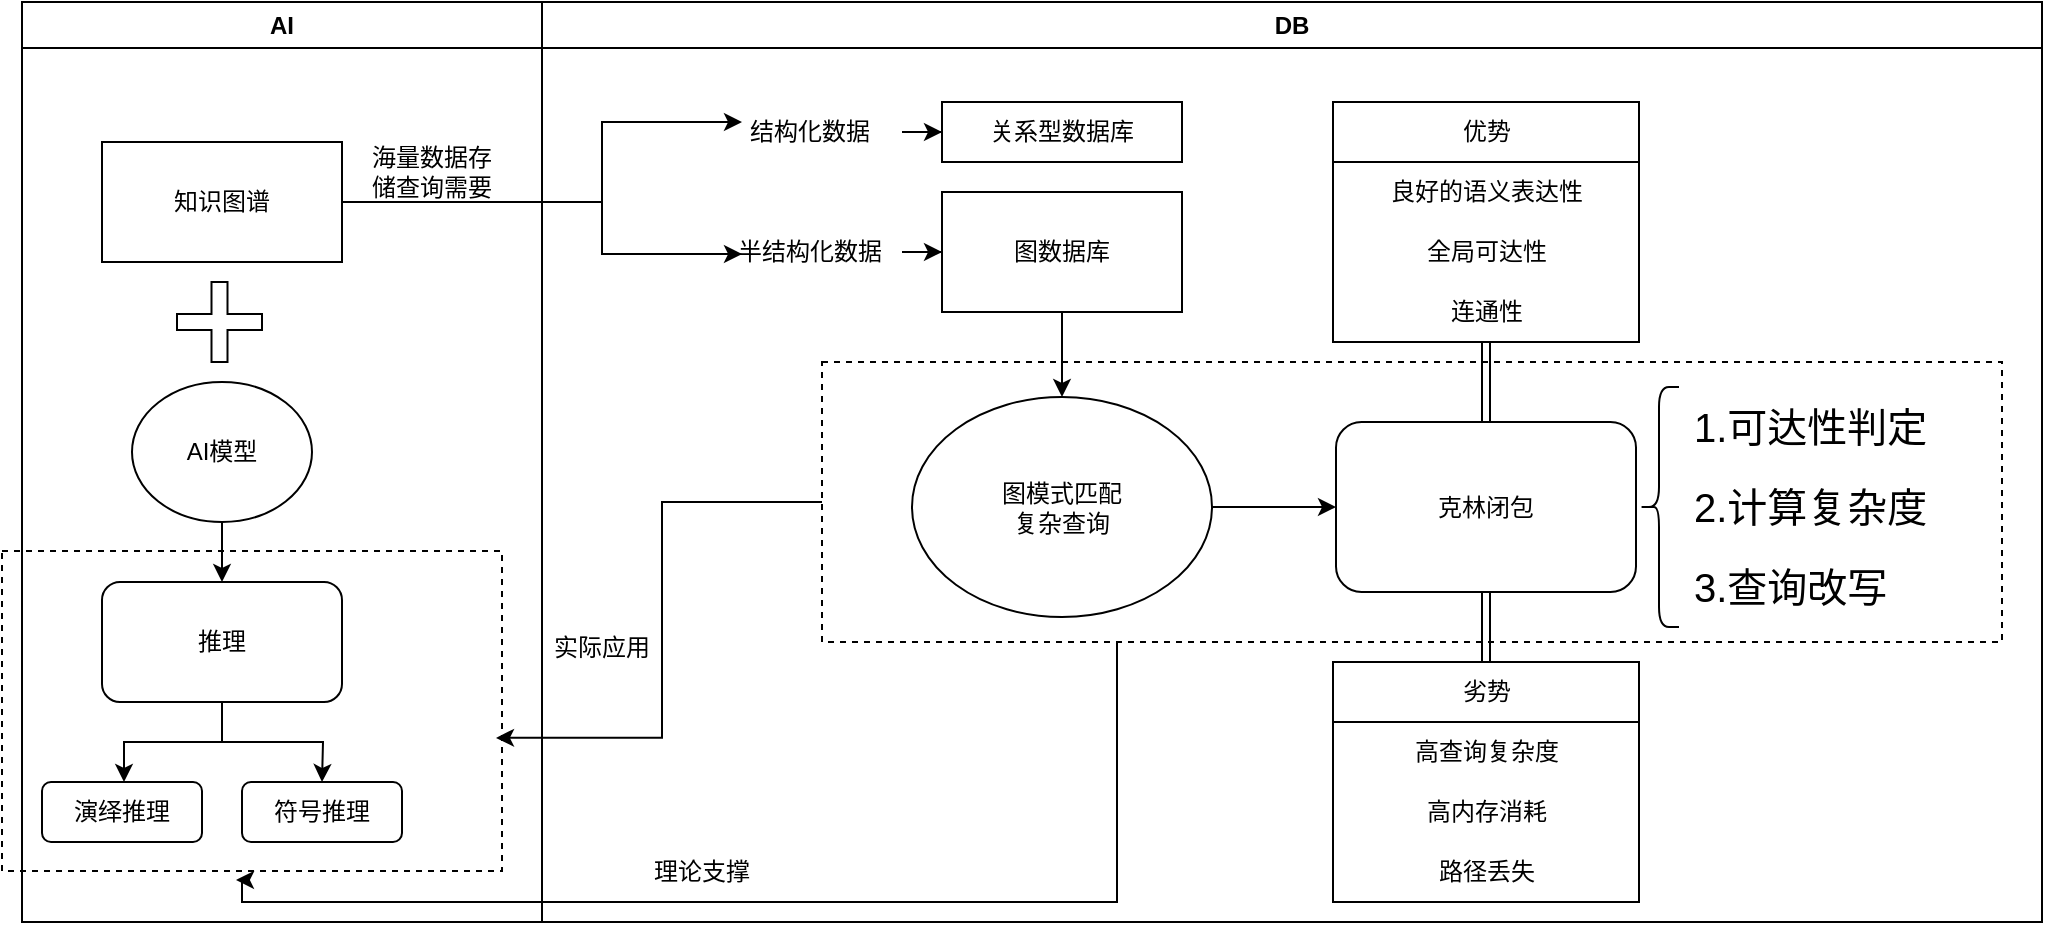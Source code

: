 <mxfile version="26.0.16">
  <diagram name="第 1 页" id="YGkIGhc8p6K3rBfSbEaT">
    <mxGraphModel dx="1434" dy="746" grid="1" gridSize="10" guides="1" tooltips="1" connect="1" arrows="1" fold="1" page="1" pageScale="1" pageWidth="827" pageHeight="1169" math="0" shadow="0">
      <root>
        <mxCell id="0" />
        <mxCell id="1" parent="0" />
        <mxCell id="_HnQ62RtuMs_b8dpjfm0-2" value="DB" style="swimlane;whiteSpace=wrap;html=1;align=center;" vertex="1" parent="1">
          <mxGeometry x="270" y="150" width="750" height="460" as="geometry" />
        </mxCell>
        <mxCell id="_HnQ62RtuMs_b8dpjfm0-14" style="edgeStyle=orthogonalEdgeStyle;rounded=0;orthogonalLoop=1;jettySize=auto;html=1;entryX=0;entryY=0.5;entryDx=0;entryDy=0;" edge="1" parent="_HnQ62RtuMs_b8dpjfm0-2" source="_HnQ62RtuMs_b8dpjfm0-10" target="_HnQ62RtuMs_b8dpjfm0-12">
          <mxGeometry relative="1" as="geometry" />
        </mxCell>
        <mxCell id="_HnQ62RtuMs_b8dpjfm0-10" value="结构化数据" style="text;html=1;align=center;verticalAlign=middle;whiteSpace=wrap;rounded=0;" vertex="1" parent="_HnQ62RtuMs_b8dpjfm0-2">
          <mxGeometry x="84" y="50" width="100" height="30" as="geometry" />
        </mxCell>
        <mxCell id="_HnQ62RtuMs_b8dpjfm0-16" style="edgeStyle=orthogonalEdgeStyle;rounded=0;orthogonalLoop=1;jettySize=auto;html=1;entryX=0;entryY=0.5;entryDx=0;entryDy=0;" edge="1" parent="_HnQ62RtuMs_b8dpjfm0-2" source="_HnQ62RtuMs_b8dpjfm0-11" target="_HnQ62RtuMs_b8dpjfm0-15">
          <mxGeometry relative="1" as="geometry" />
        </mxCell>
        <mxCell id="_HnQ62RtuMs_b8dpjfm0-11" value="半结构化数据" style="text;html=1;align=center;verticalAlign=middle;whiteSpace=wrap;rounded=0;" vertex="1" parent="_HnQ62RtuMs_b8dpjfm0-2">
          <mxGeometry x="84" y="110" width="100" height="30" as="geometry" />
        </mxCell>
        <mxCell id="_HnQ62RtuMs_b8dpjfm0-12" value="关系型数据库" style="rounded=0;whiteSpace=wrap;html=1;" vertex="1" parent="_HnQ62RtuMs_b8dpjfm0-2">
          <mxGeometry x="200" y="50" width="120" height="30" as="geometry" />
        </mxCell>
        <mxCell id="_HnQ62RtuMs_b8dpjfm0-18" style="edgeStyle=orthogonalEdgeStyle;rounded=0;orthogonalLoop=1;jettySize=auto;html=1;exitX=0.5;exitY=1;exitDx=0;exitDy=0;entryX=0.5;entryY=0;entryDx=0;entryDy=0;" edge="1" parent="_HnQ62RtuMs_b8dpjfm0-2" source="_HnQ62RtuMs_b8dpjfm0-15" target="_HnQ62RtuMs_b8dpjfm0-17">
          <mxGeometry relative="1" as="geometry" />
        </mxCell>
        <mxCell id="_HnQ62RtuMs_b8dpjfm0-15" value="图数据库" style="rounded=0;whiteSpace=wrap;html=1;" vertex="1" parent="_HnQ62RtuMs_b8dpjfm0-2">
          <mxGeometry x="200" y="95" width="120" height="60" as="geometry" />
        </mxCell>
        <mxCell id="_HnQ62RtuMs_b8dpjfm0-41" style="edgeStyle=orthogonalEdgeStyle;rounded=0;orthogonalLoop=1;jettySize=auto;html=1;" edge="1" parent="_HnQ62RtuMs_b8dpjfm0-2" source="_HnQ62RtuMs_b8dpjfm0-17" target="_HnQ62RtuMs_b8dpjfm0-40">
          <mxGeometry relative="1" as="geometry" />
        </mxCell>
        <mxCell id="_HnQ62RtuMs_b8dpjfm0-17" value="图模式匹配&lt;div&gt;复杂查询&lt;/div&gt;" style="ellipse;whiteSpace=wrap;html=1;" vertex="1" parent="_HnQ62RtuMs_b8dpjfm0-2">
          <mxGeometry x="185" y="197.5" width="150" height="110" as="geometry" />
        </mxCell>
        <mxCell id="_HnQ62RtuMs_b8dpjfm0-40" value="克林闭包" style="rounded=1;whiteSpace=wrap;html=1;" vertex="1" parent="_HnQ62RtuMs_b8dpjfm0-2">
          <mxGeometry x="397" y="210" width="150" height="85" as="geometry" />
        </mxCell>
        <mxCell id="_HnQ62RtuMs_b8dpjfm0-84" value="" style="edgeStyle=orthogonalEdgeStyle;rounded=0;orthogonalLoop=1;jettySize=auto;html=1;shape=link;" edge="1" parent="_HnQ62RtuMs_b8dpjfm0-2" source="_HnQ62RtuMs_b8dpjfm0-50" target="_HnQ62RtuMs_b8dpjfm0-40">
          <mxGeometry relative="1" as="geometry" />
        </mxCell>
        <mxCell id="_HnQ62RtuMs_b8dpjfm0-50" value="优势" style="swimlane;fontStyle=0;childLayout=stackLayout;horizontal=1;startSize=30;horizontalStack=0;resizeParent=1;resizeParentMax=0;resizeLast=0;collapsible=1;marginBottom=0;whiteSpace=wrap;html=1;" vertex="1" parent="_HnQ62RtuMs_b8dpjfm0-2">
          <mxGeometry x="395.5" y="50" width="153" height="120" as="geometry" />
        </mxCell>
        <mxCell id="_HnQ62RtuMs_b8dpjfm0-51" value="良好的语义表达性" style="text;strokeColor=none;fillColor=none;align=center;verticalAlign=middle;spacingLeft=4;spacingRight=4;overflow=hidden;points=[[0,0.5],[1,0.5]];portConstraint=eastwest;rotatable=0;whiteSpace=wrap;html=1;" vertex="1" parent="_HnQ62RtuMs_b8dpjfm0-50">
          <mxGeometry y="30" width="153" height="30" as="geometry" />
        </mxCell>
        <mxCell id="_HnQ62RtuMs_b8dpjfm0-52" value="全局可达性" style="text;strokeColor=none;fillColor=none;align=center;verticalAlign=middle;spacingLeft=4;spacingRight=4;overflow=hidden;points=[[0,0.5],[1,0.5]];portConstraint=eastwest;rotatable=0;whiteSpace=wrap;html=1;" vertex="1" parent="_HnQ62RtuMs_b8dpjfm0-50">
          <mxGeometry y="60" width="153" height="30" as="geometry" />
        </mxCell>
        <mxCell id="_HnQ62RtuMs_b8dpjfm0-53" value="连通性" style="text;strokeColor=none;fillColor=none;align=center;verticalAlign=middle;spacingLeft=4;spacingRight=4;overflow=hidden;points=[[0,0.5],[1,0.5]];portConstraint=eastwest;rotatable=0;whiteSpace=wrap;html=1;" vertex="1" parent="_HnQ62RtuMs_b8dpjfm0-50">
          <mxGeometry y="90" width="153" height="30" as="geometry" />
        </mxCell>
        <mxCell id="_HnQ62RtuMs_b8dpjfm0-85" style="rounded=0;orthogonalLoop=1;jettySize=auto;html=1;entryX=0.5;entryY=1;entryDx=0;entryDy=0;shape=link;" edge="1" parent="_HnQ62RtuMs_b8dpjfm0-2" source="_HnQ62RtuMs_b8dpjfm0-69" target="_HnQ62RtuMs_b8dpjfm0-40">
          <mxGeometry relative="1" as="geometry" />
        </mxCell>
        <mxCell id="_HnQ62RtuMs_b8dpjfm0-69" value="劣势" style="swimlane;fontStyle=0;childLayout=stackLayout;horizontal=1;startSize=30;horizontalStack=0;resizeParent=1;resizeParentMax=0;resizeLast=0;collapsible=1;marginBottom=0;whiteSpace=wrap;html=1;" vertex="1" parent="_HnQ62RtuMs_b8dpjfm0-2">
          <mxGeometry x="395.5" y="330" width="153" height="120" as="geometry" />
        </mxCell>
        <mxCell id="_HnQ62RtuMs_b8dpjfm0-70" value="高查询复杂度" style="text;strokeColor=none;fillColor=none;align=center;verticalAlign=middle;spacingLeft=4;spacingRight=4;overflow=hidden;points=[[0,0.5],[1,0.5]];portConstraint=eastwest;rotatable=0;whiteSpace=wrap;html=1;" vertex="1" parent="_HnQ62RtuMs_b8dpjfm0-69">
          <mxGeometry y="30" width="153" height="30" as="geometry" />
        </mxCell>
        <mxCell id="_HnQ62RtuMs_b8dpjfm0-72" value="高内存消耗" style="text;strokeColor=none;fillColor=none;align=center;verticalAlign=middle;spacingLeft=4;spacingRight=4;overflow=hidden;points=[[0,0.5],[1,0.5]];portConstraint=eastwest;rotatable=0;whiteSpace=wrap;html=1;" vertex="1" parent="_HnQ62RtuMs_b8dpjfm0-69">
          <mxGeometry y="60" width="153" height="30" as="geometry" />
        </mxCell>
        <mxCell id="_HnQ62RtuMs_b8dpjfm0-71" value="路径丢失" style="text;strokeColor=none;fillColor=none;align=center;verticalAlign=middle;spacingLeft=4;spacingRight=4;overflow=hidden;points=[[0,0.5],[1,0.5]];portConstraint=eastwest;rotatable=0;whiteSpace=wrap;html=1;" vertex="1" parent="_HnQ62RtuMs_b8dpjfm0-69">
          <mxGeometry y="90" width="153" height="30" as="geometry" />
        </mxCell>
        <mxCell id="_HnQ62RtuMs_b8dpjfm0-81" value="" style="shape=curlyBracket;whiteSpace=wrap;html=1;rounded=1;labelPosition=left;verticalLabelPosition=middle;align=right;verticalAlign=middle;" vertex="1" parent="_HnQ62RtuMs_b8dpjfm0-2">
          <mxGeometry x="548.5" y="192.5" width="20" height="120" as="geometry" />
        </mxCell>
        <mxCell id="_HnQ62RtuMs_b8dpjfm0-88" value="" style="shape=table;startSize=0;container=1;collapsible=0;childLayout=tableLayout;fontSize=20;fillColor=none;strokeColor=none;" vertex="1" parent="_HnQ62RtuMs_b8dpjfm0-2">
          <mxGeometry x="568.5" y="192.5" width="170" height="117.5" as="geometry" />
        </mxCell>
        <mxCell id="_HnQ62RtuMs_b8dpjfm0-89" value="" style="shape=tableRow;horizontal=0;startSize=0;swimlaneHead=0;swimlaneBody=0;strokeColor=inherit;top=0;left=0;bottom=0;right=0;collapsible=0;dropTarget=0;fillColor=none;points=[[0,0.5],[1,0.5]];portConstraint=eastwest;fontSize=16;" vertex="1" parent="_HnQ62RtuMs_b8dpjfm0-88">
          <mxGeometry width="170" height="39" as="geometry" />
        </mxCell>
        <mxCell id="_HnQ62RtuMs_b8dpjfm0-90" value="1.可达性判定" style="shape=partialRectangle;html=1;whiteSpace=wrap;connectable=0;strokeColor=inherit;overflow=hidden;fillColor=none;top=0;left=0;bottom=0;right=0;pointerEvents=1;fontSize=20;align=left;spacingLeft=5;" vertex="1" parent="_HnQ62RtuMs_b8dpjfm0-89">
          <mxGeometry width="170" height="39" as="geometry">
            <mxRectangle width="170" height="39" as="alternateBounds" />
          </mxGeometry>
        </mxCell>
        <mxCell id="_HnQ62RtuMs_b8dpjfm0-91" value="" style="shape=tableRow;horizontal=0;startSize=0;swimlaneHead=0;swimlaneBody=0;strokeColor=inherit;top=0;left=0;bottom=0;right=0;collapsible=0;dropTarget=0;fillColor=none;points=[[0,0.5],[1,0.5]];portConstraint=eastwest;fontSize=16;" vertex="1" parent="_HnQ62RtuMs_b8dpjfm0-88">
          <mxGeometry y="39" width="170" height="41" as="geometry" />
        </mxCell>
        <mxCell id="_HnQ62RtuMs_b8dpjfm0-92" value="2.计算复杂度" style="shape=partialRectangle;html=1;whiteSpace=wrap;connectable=0;strokeColor=inherit;overflow=hidden;fillColor=none;top=0;left=0;bottom=0;right=0;pointerEvents=1;fontSize=20;align=left;spacingLeft=5;" vertex="1" parent="_HnQ62RtuMs_b8dpjfm0-91">
          <mxGeometry width="170" height="41" as="geometry">
            <mxRectangle width="170" height="41" as="alternateBounds" />
          </mxGeometry>
        </mxCell>
        <mxCell id="_HnQ62RtuMs_b8dpjfm0-93" value="" style="shape=tableRow;horizontal=0;startSize=0;swimlaneHead=0;swimlaneBody=0;strokeColor=inherit;top=0;left=0;bottom=0;right=0;collapsible=0;dropTarget=0;fillColor=none;points=[[0,0.5],[1,0.5]];portConstraint=eastwest;fontSize=16;" vertex="1" parent="_HnQ62RtuMs_b8dpjfm0-88">
          <mxGeometry y="80" width="170" height="38" as="geometry" />
        </mxCell>
        <mxCell id="_HnQ62RtuMs_b8dpjfm0-94" value="3.查询改写" style="shape=partialRectangle;html=1;whiteSpace=wrap;connectable=0;strokeColor=inherit;overflow=hidden;fillColor=none;top=0;left=0;bottom=0;right=0;pointerEvents=1;fontSize=20;align=left;spacingLeft=5;" vertex="1" parent="_HnQ62RtuMs_b8dpjfm0-93">
          <mxGeometry width="170" height="38" as="geometry">
            <mxRectangle width="170" height="38" as="alternateBounds" />
          </mxGeometry>
        </mxCell>
        <mxCell id="_HnQ62RtuMs_b8dpjfm0-97" value="" style="rounded=0;whiteSpace=wrap;html=1;fillColor=none;dashed=1;" vertex="1" parent="_HnQ62RtuMs_b8dpjfm0-2">
          <mxGeometry x="140" y="180" width="590" height="140" as="geometry" />
        </mxCell>
        <mxCell id="_HnQ62RtuMs_b8dpjfm0-105" value="实际应用" style="text;html=1;align=center;verticalAlign=middle;whiteSpace=wrap;rounded=0;" vertex="1" parent="_HnQ62RtuMs_b8dpjfm0-2">
          <mxGeometry y="307.5" width="60" height="30" as="geometry" />
        </mxCell>
        <mxCell id="_HnQ62RtuMs_b8dpjfm0-106" value="理论支撑" style="text;html=1;align=center;verticalAlign=middle;whiteSpace=wrap;rounded=0;" vertex="1" parent="_HnQ62RtuMs_b8dpjfm0-2">
          <mxGeometry x="50" y="420" width="60" height="30" as="geometry" />
        </mxCell>
        <mxCell id="_HnQ62RtuMs_b8dpjfm0-6" style="edgeStyle=orthogonalEdgeStyle;rounded=0;orthogonalLoop=1;jettySize=auto;html=1;" edge="1" parent="1" source="_HnQ62RtuMs_b8dpjfm0-5">
          <mxGeometry relative="1" as="geometry">
            <mxPoint x="370" y="210" as="targetPoint" />
            <Array as="points">
              <mxPoint x="300" y="250" />
              <mxPoint x="300" y="210" />
            </Array>
          </mxGeometry>
        </mxCell>
        <mxCell id="_HnQ62RtuMs_b8dpjfm0-9" style="edgeStyle=orthogonalEdgeStyle;rounded=0;orthogonalLoop=1;jettySize=auto;html=1;" edge="1" parent="1" source="_HnQ62RtuMs_b8dpjfm0-5">
          <mxGeometry relative="1" as="geometry">
            <mxPoint x="370" y="276" as="targetPoint" />
            <Array as="points">
              <mxPoint x="300" y="250" />
              <mxPoint x="300" y="276" />
            </Array>
          </mxGeometry>
        </mxCell>
        <mxCell id="_HnQ62RtuMs_b8dpjfm0-1" value="AI" style="swimlane;whiteSpace=wrap;html=1;" vertex="1" parent="1">
          <mxGeometry x="10" y="150" width="260" height="460" as="geometry" />
        </mxCell>
        <mxCell id="_HnQ62RtuMs_b8dpjfm0-5" value="知识图谱" style="rounded=0;whiteSpace=wrap;html=1;" vertex="1" parent="_HnQ62RtuMs_b8dpjfm0-1">
          <mxGeometry x="40" y="70" width="120" height="60" as="geometry" />
        </mxCell>
        <mxCell id="_HnQ62RtuMs_b8dpjfm0-21" value="AI模型" style="ellipse;whiteSpace=wrap;html=1;" vertex="1" parent="_HnQ62RtuMs_b8dpjfm0-1">
          <mxGeometry x="55" y="190" width="90" height="70" as="geometry" />
        </mxCell>
        <mxCell id="_HnQ62RtuMs_b8dpjfm0-23" value="" style="shape=cross;whiteSpace=wrap;html=1;" vertex="1" parent="_HnQ62RtuMs_b8dpjfm0-1">
          <mxGeometry x="77.5" y="140" width="42.5" height="40" as="geometry" />
        </mxCell>
        <mxCell id="_HnQ62RtuMs_b8dpjfm0-27" style="edgeStyle=orthogonalEdgeStyle;rounded=0;orthogonalLoop=1;jettySize=auto;html=1;" edge="1" parent="_HnQ62RtuMs_b8dpjfm0-1" source="_HnQ62RtuMs_b8dpjfm0-25">
          <mxGeometry relative="1" as="geometry">
            <mxPoint x="150" y="390" as="targetPoint" />
          </mxGeometry>
        </mxCell>
        <mxCell id="_HnQ62RtuMs_b8dpjfm0-25" value="推理" style="rounded=1;whiteSpace=wrap;html=1;" vertex="1" parent="_HnQ62RtuMs_b8dpjfm0-1">
          <mxGeometry x="40" y="290" width="120" height="60" as="geometry" />
        </mxCell>
        <mxCell id="_HnQ62RtuMs_b8dpjfm0-24" style="edgeStyle=orthogonalEdgeStyle;rounded=0;orthogonalLoop=1;jettySize=auto;html=1;" edge="1" parent="_HnQ62RtuMs_b8dpjfm0-1" source="_HnQ62RtuMs_b8dpjfm0-21" target="_HnQ62RtuMs_b8dpjfm0-25">
          <mxGeometry relative="1" as="geometry">
            <mxPoint x="100" y="300" as="targetPoint" />
          </mxGeometry>
        </mxCell>
        <mxCell id="_HnQ62RtuMs_b8dpjfm0-28" value="演绎推理" style="rounded=1;whiteSpace=wrap;html=1;" vertex="1" parent="_HnQ62RtuMs_b8dpjfm0-1">
          <mxGeometry x="10" y="390" width="80" height="30" as="geometry" />
        </mxCell>
        <mxCell id="_HnQ62RtuMs_b8dpjfm0-26" style="edgeStyle=orthogonalEdgeStyle;rounded=0;orthogonalLoop=1;jettySize=auto;html=1;" edge="1" parent="_HnQ62RtuMs_b8dpjfm0-1" source="_HnQ62RtuMs_b8dpjfm0-25" target="_HnQ62RtuMs_b8dpjfm0-28">
          <mxGeometry relative="1" as="geometry">
            <mxPoint x="50" y="390" as="targetPoint" />
            <Array as="points">
              <mxPoint x="100" y="370" />
              <mxPoint x="51" y="370" />
            </Array>
          </mxGeometry>
        </mxCell>
        <mxCell id="_HnQ62RtuMs_b8dpjfm0-38" value="符号推理" style="rounded=1;whiteSpace=wrap;html=1;" vertex="1" parent="_HnQ62RtuMs_b8dpjfm0-1">
          <mxGeometry x="110" y="390" width="80" height="30" as="geometry" />
        </mxCell>
        <mxCell id="_HnQ62RtuMs_b8dpjfm0-101" value="" style="rounded=0;whiteSpace=wrap;html=1;fillColor=none;dashed=1;" vertex="1" parent="_HnQ62RtuMs_b8dpjfm0-1">
          <mxGeometry x="-10" y="274.5" width="250" height="160" as="geometry" />
        </mxCell>
        <mxCell id="_HnQ62RtuMs_b8dpjfm0-107" value="海量数据存储查询需要" style="text;html=1;align=center;verticalAlign=middle;whiteSpace=wrap;rounded=0;" vertex="1" parent="_HnQ62RtuMs_b8dpjfm0-1">
          <mxGeometry x="170" y="70" width="70" height="30" as="geometry" />
        </mxCell>
        <mxCell id="_HnQ62RtuMs_b8dpjfm0-102" style="edgeStyle=orthogonalEdgeStyle;rounded=0;orthogonalLoop=1;jettySize=auto;html=1;exitX=0;exitY=0.5;exitDx=0;exitDy=0;entryX=0.988;entryY=0.584;entryDx=0;entryDy=0;entryPerimeter=0;" edge="1" parent="1" source="_HnQ62RtuMs_b8dpjfm0-97" target="_HnQ62RtuMs_b8dpjfm0-101">
          <mxGeometry relative="1" as="geometry" />
        </mxCell>
        <mxCell id="_HnQ62RtuMs_b8dpjfm0-103" style="edgeStyle=orthogonalEdgeStyle;rounded=0;orthogonalLoop=1;jettySize=auto;html=1;exitX=0.25;exitY=1;exitDx=0;exitDy=0;entryX=0.468;entryY=1.028;entryDx=0;entryDy=0;entryPerimeter=0;" edge="1" parent="1" source="_HnQ62RtuMs_b8dpjfm0-97" target="_HnQ62RtuMs_b8dpjfm0-101">
          <mxGeometry relative="1" as="geometry">
            <Array as="points">
              <mxPoint x="558" y="600" />
              <mxPoint x="120" y="600" />
              <mxPoint x="120" y="589" />
            </Array>
          </mxGeometry>
        </mxCell>
      </root>
    </mxGraphModel>
  </diagram>
</mxfile>
